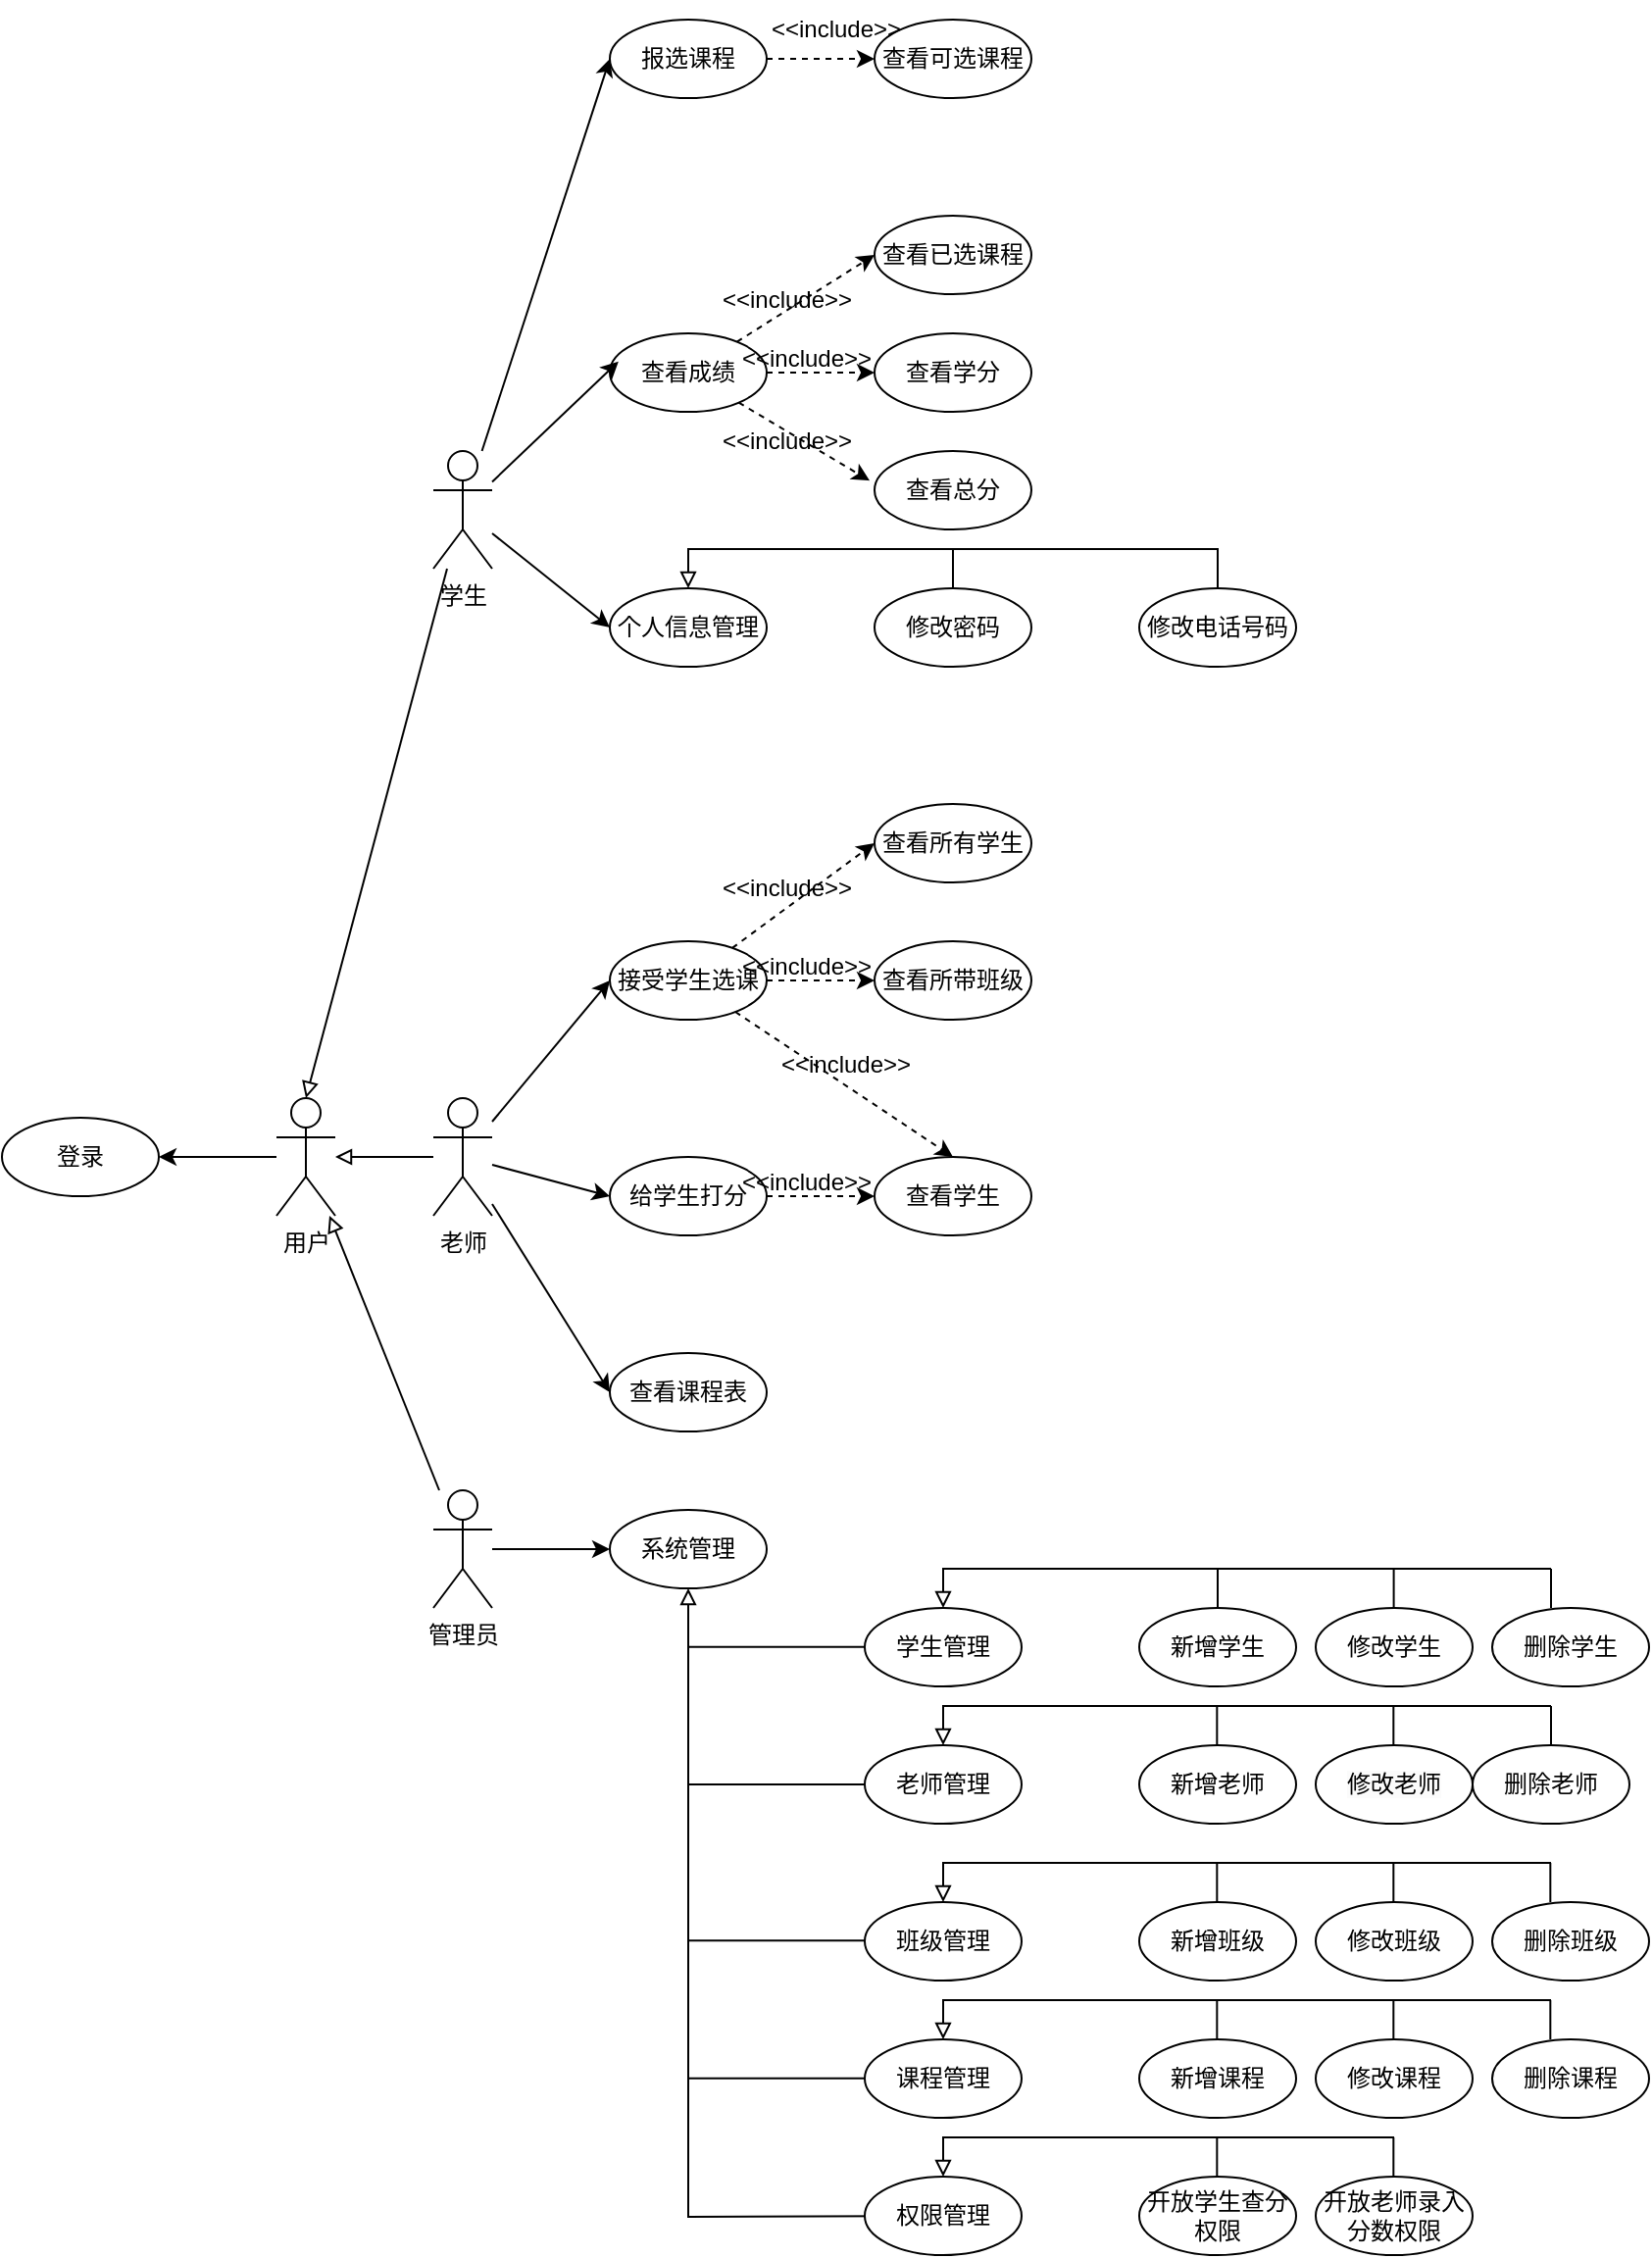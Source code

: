 <mxfile version="22.0.8" type="github">
  <diagram name="第 1 页" id="o95YDa0_Lt3zoPjD2e6J">
    <mxGraphModel dx="1430" dy="5505" grid="1" gridSize="10" guides="1" tooltips="1" connect="1" arrows="1" fold="1" page="1" pageScale="1" pageWidth="3300" pageHeight="4681" math="0" shadow="0">
      <root>
        <mxCell id="0" />
        <mxCell id="1" parent="0" />
        <mxCell id="TT_G2-b0IoefHVLwX0Ed-122" style="rounded=0;orthogonalLoop=1;jettySize=auto;html=1;entryX=0;entryY=0.5;entryDx=0;entryDy=0;" edge="1" parent="1" source="TT_G2-b0IoefHVLwX0Ed-2" target="TT_G2-b0IoefHVLwX0Ed-119">
          <mxGeometry relative="1" as="geometry" />
        </mxCell>
        <mxCell id="TT_G2-b0IoefHVLwX0Ed-124" style="rounded=0;orthogonalLoop=1;jettySize=auto;html=1;entryX=0;entryY=0.5;entryDx=0;entryDy=0;" edge="1" parent="1" source="TT_G2-b0IoefHVLwX0Ed-2" target="TT_G2-b0IoefHVLwX0Ed-121">
          <mxGeometry relative="1" as="geometry" />
        </mxCell>
        <mxCell id="TT_G2-b0IoefHVLwX0Ed-2" value="学生" style="shape=umlActor;verticalLabelPosition=bottom;verticalAlign=top;html=1;outlineConnect=0;" vertex="1" parent="1">
          <mxGeometry x="260" y="140" width="30" height="60" as="geometry" />
        </mxCell>
        <mxCell id="TT_G2-b0IoefHVLwX0Ed-149" style="rounded=0;orthogonalLoop=1;jettySize=auto;html=1;entryX=0;entryY=0.5;entryDx=0;entryDy=0;" edge="1" parent="1" source="TT_G2-b0IoefHVLwX0Ed-5" target="TT_G2-b0IoefHVLwX0Ed-146">
          <mxGeometry relative="1" as="geometry" />
        </mxCell>
        <mxCell id="TT_G2-b0IoefHVLwX0Ed-150" style="rounded=0;orthogonalLoop=1;jettySize=auto;html=1;entryX=0;entryY=0.5;entryDx=0;entryDy=0;" edge="1" parent="1" source="TT_G2-b0IoefHVLwX0Ed-5" target="TT_G2-b0IoefHVLwX0Ed-148">
          <mxGeometry relative="1" as="geometry" />
        </mxCell>
        <mxCell id="TT_G2-b0IoefHVLwX0Ed-151" style="rounded=0;orthogonalLoop=1;jettySize=auto;html=1;entryX=0;entryY=0.5;entryDx=0;entryDy=0;" edge="1" parent="1" source="TT_G2-b0IoefHVLwX0Ed-5" target="TT_G2-b0IoefHVLwX0Ed-147">
          <mxGeometry relative="1" as="geometry" />
        </mxCell>
        <mxCell id="TT_G2-b0IoefHVLwX0Ed-192" value="" style="edgeStyle=orthogonalEdgeStyle;rounded=0;orthogonalLoop=1;jettySize=auto;html=1;endArrow=block;endFill=0;" edge="1" parent="1" source="TT_G2-b0IoefHVLwX0Ed-5" target="TT_G2-b0IoefHVLwX0Ed-186">
          <mxGeometry relative="1" as="geometry" />
        </mxCell>
        <mxCell id="TT_G2-b0IoefHVLwX0Ed-5" value="老师" style="shape=umlActor;verticalLabelPosition=bottom;verticalAlign=top;html=1;outlineConnect=0;" vertex="1" parent="1">
          <mxGeometry x="260" y="470" width="30" height="60" as="geometry" />
        </mxCell>
        <mxCell id="TT_G2-b0IoefHVLwX0Ed-72" style="edgeStyle=orthogonalEdgeStyle;rounded=0;orthogonalLoop=1;jettySize=auto;html=1;entryX=0;entryY=0.5;entryDx=0;entryDy=0;" edge="1" parent="1" source="TT_G2-b0IoefHVLwX0Ed-73" target="TT_G2-b0IoefHVLwX0Ed-114">
          <mxGeometry relative="1" as="geometry" />
        </mxCell>
        <mxCell id="TT_G2-b0IoefHVLwX0Ed-187" style="rounded=0;orthogonalLoop=1;jettySize=auto;html=1;endArrow=block;endFill=0;" edge="1" parent="1" source="TT_G2-b0IoefHVLwX0Ed-73" target="TT_G2-b0IoefHVLwX0Ed-186">
          <mxGeometry relative="1" as="geometry">
            <mxPoint x="200" y="600" as="targetPoint" />
          </mxGeometry>
        </mxCell>
        <mxCell id="TT_G2-b0IoefHVLwX0Ed-73" value="管理员" style="shape=umlActor;verticalLabelPosition=bottom;verticalAlign=top;html=1;outlineConnect=0;" vertex="1" parent="1">
          <mxGeometry x="260" y="670" width="30" height="60" as="geometry" />
        </mxCell>
        <mxCell id="TT_G2-b0IoefHVLwX0Ed-74" style="edgeStyle=orthogonalEdgeStyle;rounded=0;orthogonalLoop=1;jettySize=auto;html=1;endArrow=none;endFill=0;" edge="1" parent="1" source="TT_G2-b0IoefHVLwX0Ed-75">
          <mxGeometry relative="1" as="geometry">
            <mxPoint x="660" y="710" as="targetPoint" />
          </mxGeometry>
        </mxCell>
        <mxCell id="TT_G2-b0IoefHVLwX0Ed-75" value="新增学生" style="ellipse;whiteSpace=wrap;html=1;" vertex="1" parent="1">
          <mxGeometry x="620" y="730" width="80" height="40" as="geometry" />
        </mxCell>
        <mxCell id="TT_G2-b0IoefHVLwX0Ed-76" value="学生管理" style="ellipse;whiteSpace=wrap;html=1;" vertex="1" parent="1">
          <mxGeometry x="480" y="730" width="80" height="40" as="geometry" />
        </mxCell>
        <mxCell id="TT_G2-b0IoefHVLwX0Ed-77" value="开放老师录入分数权限" style="ellipse;whiteSpace=wrap;html=1;" vertex="1" parent="1">
          <mxGeometry x="710" y="1020" width="80" height="40" as="geometry" />
        </mxCell>
        <mxCell id="TT_G2-b0IoefHVLwX0Ed-78" value="删除老师" style="ellipse;whiteSpace=wrap;html=1;" vertex="1" parent="1">
          <mxGeometry x="790" y="800" width="80" height="40" as="geometry" />
        </mxCell>
        <mxCell id="TT_G2-b0IoefHVLwX0Ed-79" value="&lt;span style=&quot;color: rgb(0, 0, 0); font-family: Helvetica; font-size: 12px; font-style: normal; font-variant-ligatures: normal; font-variant-caps: normal; font-weight: 400; letter-spacing: normal; orphans: 2; text-align: center; text-indent: 0px; text-transform: none; widows: 2; word-spacing: 0px; -webkit-text-stroke-width: 0px; background-color: rgb(251, 251, 251); text-decoration-thickness: initial; text-decoration-style: initial; text-decoration-color: initial; float: none; display: inline !important;&quot;&gt;修改老师&lt;/span&gt;" style="ellipse;whiteSpace=wrap;html=1;" vertex="1" parent="1">
          <mxGeometry x="710" y="800" width="80" height="40" as="geometry" />
        </mxCell>
        <mxCell id="TT_G2-b0IoefHVLwX0Ed-80" value="新增老师" style="ellipse;whiteSpace=wrap;html=1;" vertex="1" parent="1">
          <mxGeometry x="620" y="800" width="80" height="40" as="geometry" />
        </mxCell>
        <mxCell id="TT_G2-b0IoefHVLwX0Ed-82" value="删除学生" style="ellipse;whiteSpace=wrap;html=1;" vertex="1" parent="1">
          <mxGeometry x="800" y="730" width="80" height="40" as="geometry" />
        </mxCell>
        <mxCell id="TT_G2-b0IoefHVLwX0Ed-83" value="修改学生" style="ellipse;whiteSpace=wrap;html=1;" vertex="1" parent="1">
          <mxGeometry x="710" y="730" width="80" height="40" as="geometry" />
        </mxCell>
        <mxCell id="TT_G2-b0IoefHVLwX0Ed-84" value="开放学生查分权限" style="ellipse;whiteSpace=wrap;html=1;" vertex="1" parent="1">
          <mxGeometry x="620" y="1020" width="80" height="40" as="geometry" />
        </mxCell>
        <mxCell id="TT_G2-b0IoefHVLwX0Ed-85" value="删除课程" style="ellipse;whiteSpace=wrap;html=1;" vertex="1" parent="1">
          <mxGeometry x="800" y="950" width="80" height="40" as="geometry" />
        </mxCell>
        <mxCell id="TT_G2-b0IoefHVLwX0Ed-86" value="修改课程" style="ellipse;whiteSpace=wrap;html=1;" vertex="1" parent="1">
          <mxGeometry x="710" y="950" width="80" height="40" as="geometry" />
        </mxCell>
        <mxCell id="TT_G2-b0IoefHVLwX0Ed-87" value="新增课程" style="ellipse;whiteSpace=wrap;html=1;" vertex="1" parent="1">
          <mxGeometry x="620" y="950" width="80" height="40" as="geometry" />
        </mxCell>
        <mxCell id="TT_G2-b0IoefHVLwX0Ed-88" value="删除班级" style="ellipse;whiteSpace=wrap;html=1;" vertex="1" parent="1">
          <mxGeometry x="800" y="880" width="80" height="40" as="geometry" />
        </mxCell>
        <mxCell id="TT_G2-b0IoefHVLwX0Ed-89" value="修改班级" style="ellipse;whiteSpace=wrap;html=1;" vertex="1" parent="1">
          <mxGeometry x="710" y="880" width="80" height="40" as="geometry" />
        </mxCell>
        <mxCell id="TT_G2-b0IoefHVLwX0Ed-90" value="新增班级" style="ellipse;whiteSpace=wrap;html=1;" vertex="1" parent="1">
          <mxGeometry x="620" y="880" width="80" height="40" as="geometry" />
        </mxCell>
        <mxCell id="TT_G2-b0IoefHVLwX0Ed-91" style="edgeStyle=orthogonalEdgeStyle;rounded=0;orthogonalLoop=1;jettySize=auto;html=1;endArrow=none;endFill=0;" edge="1" parent="1">
          <mxGeometry relative="1" as="geometry">
            <mxPoint x="749.8" y="710" as="targetPoint" />
            <mxPoint x="749.8" y="730" as="sourcePoint" />
          </mxGeometry>
        </mxCell>
        <mxCell id="TT_G2-b0IoefHVLwX0Ed-92" style="edgeStyle=orthogonalEdgeStyle;rounded=0;orthogonalLoop=1;jettySize=auto;html=1;endArrow=none;endFill=0;" edge="1" parent="1">
          <mxGeometry relative="1" as="geometry">
            <mxPoint x="830" y="710" as="targetPoint" />
            <mxPoint x="830" y="730" as="sourcePoint" />
          </mxGeometry>
        </mxCell>
        <mxCell id="TT_G2-b0IoefHVLwX0Ed-93" style="edgeStyle=orthogonalEdgeStyle;rounded=0;orthogonalLoop=1;jettySize=auto;html=1;entryX=0.5;entryY=0;entryDx=0;entryDy=0;startArrow=none;startFill=0;endArrow=block;endFill=0;" edge="1" parent="1">
          <mxGeometry relative="1" as="geometry">
            <mxPoint x="830" y="780" as="sourcePoint" />
            <mxPoint x="520" y="800" as="targetPoint" />
            <Array as="points">
              <mxPoint x="520" y="780" />
            </Array>
          </mxGeometry>
        </mxCell>
        <mxCell id="TT_G2-b0IoefHVLwX0Ed-94" style="edgeStyle=orthogonalEdgeStyle;rounded=0;orthogonalLoop=1;jettySize=auto;html=1;endArrow=none;endFill=0;" edge="1" parent="1">
          <mxGeometry relative="1" as="geometry">
            <mxPoint x="659.66" y="860" as="targetPoint" />
            <mxPoint x="659.66" y="880" as="sourcePoint" />
          </mxGeometry>
        </mxCell>
        <mxCell id="TT_G2-b0IoefHVLwX0Ed-95" style="edgeStyle=orthogonalEdgeStyle;rounded=0;orthogonalLoop=1;jettySize=auto;html=1;endArrow=none;endFill=0;" edge="1" parent="1">
          <mxGeometry relative="1" as="geometry">
            <mxPoint x="829.66" y="860" as="targetPoint" />
            <mxPoint x="829.66" y="880" as="sourcePoint" />
          </mxGeometry>
        </mxCell>
        <mxCell id="TT_G2-b0IoefHVLwX0Ed-96" style="edgeStyle=orthogonalEdgeStyle;rounded=0;orthogonalLoop=1;jettySize=auto;html=1;endArrow=none;endFill=0;" edge="1" parent="1">
          <mxGeometry relative="1" as="geometry">
            <mxPoint x="749.66" y="860" as="targetPoint" />
            <mxPoint x="749.66" y="880" as="sourcePoint" />
          </mxGeometry>
        </mxCell>
        <mxCell id="TT_G2-b0IoefHVLwX0Ed-97" style="edgeStyle=orthogonalEdgeStyle;rounded=0;orthogonalLoop=1;jettySize=auto;html=1;endArrow=none;endFill=0;" edge="1" parent="1">
          <mxGeometry relative="1" as="geometry">
            <mxPoint x="659.66" y="780" as="targetPoint" />
            <mxPoint x="659.66" y="800" as="sourcePoint" />
          </mxGeometry>
        </mxCell>
        <mxCell id="TT_G2-b0IoefHVLwX0Ed-98" style="edgeStyle=orthogonalEdgeStyle;rounded=0;orthogonalLoop=1;jettySize=auto;html=1;endArrow=none;endFill=0;" edge="1" parent="1">
          <mxGeometry relative="1" as="geometry">
            <mxPoint x="749.66" y="780" as="targetPoint" />
            <mxPoint x="749.66" y="800" as="sourcePoint" />
          </mxGeometry>
        </mxCell>
        <mxCell id="TT_G2-b0IoefHVLwX0Ed-99" style="edgeStyle=orthogonalEdgeStyle;rounded=0;orthogonalLoop=1;jettySize=auto;html=1;endArrow=none;endFill=0;" edge="1" parent="1">
          <mxGeometry relative="1" as="geometry">
            <mxPoint x="830" y="780" as="targetPoint" />
            <mxPoint x="830" y="800" as="sourcePoint" />
          </mxGeometry>
        </mxCell>
        <mxCell id="TT_G2-b0IoefHVLwX0Ed-100" value="老师管理" style="ellipse;whiteSpace=wrap;html=1;" vertex="1" parent="1">
          <mxGeometry x="480" y="800" width="80" height="40" as="geometry" />
        </mxCell>
        <mxCell id="TT_G2-b0IoefHVLwX0Ed-101" value="班级管理" style="ellipse;whiteSpace=wrap;html=1;" vertex="1" parent="1">
          <mxGeometry x="480" y="880" width="80" height="40" as="geometry" />
        </mxCell>
        <mxCell id="TT_G2-b0IoefHVLwX0Ed-103" value="课程管理" style="ellipse;whiteSpace=wrap;html=1;" vertex="1" parent="1">
          <mxGeometry x="480" y="950" width="80" height="40" as="geometry" />
        </mxCell>
        <mxCell id="TT_G2-b0IoefHVLwX0Ed-104" style="edgeStyle=orthogonalEdgeStyle;rounded=0;orthogonalLoop=1;jettySize=auto;html=1;endArrow=block;endFill=0;entryX=0.5;entryY=1;entryDx=0;entryDy=0;" edge="1" parent="1" target="TT_G2-b0IoefHVLwX0Ed-114">
          <mxGeometry relative="1" as="geometry">
            <mxPoint x="530" y="1040" as="sourcePoint" />
            <mxPoint x="390" y="740" as="targetPoint" />
          </mxGeometry>
        </mxCell>
        <mxCell id="TT_G2-b0IoefHVLwX0Ed-105" value="权限管理" style="ellipse;whiteSpace=wrap;html=1;" vertex="1" parent="1">
          <mxGeometry x="480" y="1020" width="80" height="40" as="geometry" />
        </mxCell>
        <mxCell id="TT_G2-b0IoefHVLwX0Ed-107" style="edgeStyle=orthogonalEdgeStyle;rounded=0;orthogonalLoop=1;jettySize=auto;html=1;endArrow=none;endFill=0;" edge="1" parent="1">
          <mxGeometry relative="1" as="geometry">
            <mxPoint x="659.66" y="1000" as="targetPoint" />
            <mxPoint x="659.66" y="1020" as="sourcePoint" />
          </mxGeometry>
        </mxCell>
        <mxCell id="TT_G2-b0IoefHVLwX0Ed-108" style="edgeStyle=orthogonalEdgeStyle;rounded=0;orthogonalLoop=1;jettySize=auto;html=1;endArrow=none;endFill=0;" edge="1" parent="1">
          <mxGeometry relative="1" as="geometry">
            <mxPoint x="749.66" y="1000" as="targetPoint" />
            <mxPoint x="749.66" y="1020" as="sourcePoint" />
          </mxGeometry>
        </mxCell>
        <mxCell id="TT_G2-b0IoefHVLwX0Ed-109" style="edgeStyle=orthogonalEdgeStyle;rounded=0;orthogonalLoop=1;jettySize=auto;html=1;endArrow=none;endFill=0;" edge="1" parent="1">
          <mxGeometry relative="1" as="geometry">
            <mxPoint x="829.66" y="930" as="targetPoint" />
            <mxPoint x="829.66" y="950" as="sourcePoint" />
          </mxGeometry>
        </mxCell>
        <mxCell id="TT_G2-b0IoefHVLwX0Ed-110" style="edgeStyle=orthogonalEdgeStyle;rounded=0;orthogonalLoop=1;jettySize=auto;html=1;endArrow=none;endFill=0;" edge="1" parent="1">
          <mxGeometry relative="1" as="geometry">
            <mxPoint x="659.66" y="930" as="targetPoint" />
            <mxPoint x="659.66" y="950" as="sourcePoint" />
          </mxGeometry>
        </mxCell>
        <mxCell id="TT_G2-b0IoefHVLwX0Ed-111" style="edgeStyle=orthogonalEdgeStyle;rounded=0;orthogonalLoop=1;jettySize=auto;html=1;endArrow=none;endFill=0;" edge="1" parent="1">
          <mxGeometry relative="1" as="geometry">
            <mxPoint x="749.66" y="930" as="targetPoint" />
            <mxPoint x="749.66" y="950" as="sourcePoint" />
          </mxGeometry>
        </mxCell>
        <mxCell id="TT_G2-b0IoefHVLwX0Ed-112" style="edgeStyle=orthogonalEdgeStyle;rounded=0;orthogonalLoop=1;jettySize=auto;html=1;entryX=0.5;entryY=0;entryDx=0;entryDy=0;startArrow=none;startFill=0;endArrow=block;endFill=0;" edge="1" parent="1">
          <mxGeometry relative="1" as="geometry">
            <mxPoint x="830" y="930" as="sourcePoint" />
            <mxPoint x="520" y="950" as="targetPoint" />
            <Array as="points">
              <mxPoint x="520" y="930" />
            </Array>
          </mxGeometry>
        </mxCell>
        <mxCell id="TT_G2-b0IoefHVLwX0Ed-113" style="edgeStyle=orthogonalEdgeStyle;rounded=0;orthogonalLoop=1;jettySize=auto;html=1;entryX=0.5;entryY=0;entryDx=0;entryDy=0;startArrow=none;startFill=0;endArrow=block;endFill=0;" edge="1" parent="1">
          <mxGeometry relative="1" as="geometry">
            <mxPoint x="750" y="1000" as="sourcePoint" />
            <mxPoint x="520" y="1020" as="targetPoint" />
            <Array as="points">
              <mxPoint x="520" y="1000" />
            </Array>
          </mxGeometry>
        </mxCell>
        <mxCell id="TT_G2-b0IoefHVLwX0Ed-114" value="系统管理" style="ellipse;whiteSpace=wrap;html=1;" vertex="1" parent="1">
          <mxGeometry x="350" y="680" width="80" height="40" as="geometry" />
        </mxCell>
        <mxCell id="TT_G2-b0IoefHVLwX0Ed-143" value="" style="edgeStyle=orthogonalEdgeStyle;rounded=0;orthogonalLoop=1;jettySize=auto;html=1;dashed=1;" edge="1" parent="1" source="TT_G2-b0IoefHVLwX0Ed-119" target="TT_G2-b0IoefHVLwX0Ed-142">
          <mxGeometry relative="1" as="geometry" />
        </mxCell>
        <mxCell id="TT_G2-b0IoefHVLwX0Ed-119" value="报选课程" style="ellipse;whiteSpace=wrap;html=1;" vertex="1" parent="1">
          <mxGeometry x="350" y="-80" width="80" height="40" as="geometry" />
        </mxCell>
        <mxCell id="TT_G2-b0IoefHVLwX0Ed-134" style="rounded=0;orthogonalLoop=1;jettySize=auto;html=1;entryX=0;entryY=0.5;entryDx=0;entryDy=0;dashed=1;" edge="1" parent="1" source="TT_G2-b0IoefHVLwX0Ed-120" target="TT_G2-b0IoefHVLwX0Ed-125">
          <mxGeometry relative="1" as="geometry" />
        </mxCell>
        <mxCell id="TT_G2-b0IoefHVLwX0Ed-136" style="rounded=0;orthogonalLoop=1;jettySize=auto;html=1;entryX=0;entryY=0.5;entryDx=0;entryDy=0;dashed=1;" edge="1" parent="1" source="TT_G2-b0IoefHVLwX0Ed-120" target="TT_G2-b0IoefHVLwX0Ed-127">
          <mxGeometry relative="1" as="geometry" />
        </mxCell>
        <mxCell id="TT_G2-b0IoefHVLwX0Ed-120" value="查看成绩" style="ellipse;whiteSpace=wrap;html=1;" vertex="1" parent="1">
          <mxGeometry x="350" y="80" width="80" height="40" as="geometry" />
        </mxCell>
        <mxCell id="TT_G2-b0IoefHVLwX0Ed-121" value="个人信息管理" style="ellipse;whiteSpace=wrap;html=1;" vertex="1" parent="1">
          <mxGeometry x="350" y="210" width="80" height="40" as="geometry" />
        </mxCell>
        <mxCell id="TT_G2-b0IoefHVLwX0Ed-123" style="rounded=0;orthogonalLoop=1;jettySize=auto;html=1;entryX=0.055;entryY=0.36;entryDx=0;entryDy=0;entryPerimeter=0;" edge="1" parent="1" source="TT_G2-b0IoefHVLwX0Ed-2" target="TT_G2-b0IoefHVLwX0Ed-120">
          <mxGeometry relative="1" as="geometry" />
        </mxCell>
        <mxCell id="TT_G2-b0IoefHVLwX0Ed-125" value="查看已选课程" style="ellipse;whiteSpace=wrap;html=1;" vertex="1" parent="1">
          <mxGeometry x="485" y="20" width="80" height="40" as="geometry" />
        </mxCell>
        <mxCell id="TT_G2-b0IoefHVLwX0Ed-126" value="查看总分" style="ellipse;whiteSpace=wrap;html=1;" vertex="1" parent="1">
          <mxGeometry x="485" y="140" width="80" height="40" as="geometry" />
        </mxCell>
        <mxCell id="TT_G2-b0IoefHVLwX0Ed-127" value="查看学分" style="ellipse;whiteSpace=wrap;html=1;" vertex="1" parent="1">
          <mxGeometry x="485" y="80" width="80" height="40" as="geometry" />
        </mxCell>
        <mxCell id="TT_G2-b0IoefHVLwX0Ed-130" style="edgeStyle=orthogonalEdgeStyle;rounded=0;orthogonalLoop=1;jettySize=auto;html=1;entryX=0.5;entryY=0;entryDx=0;entryDy=0;endArrow=block;endFill=0;" edge="1" parent="1" source="TT_G2-b0IoefHVLwX0Ed-128" target="TT_G2-b0IoefHVLwX0Ed-121">
          <mxGeometry relative="1" as="geometry">
            <Array as="points">
              <mxPoint x="660" y="190" />
              <mxPoint x="390" y="190" />
            </Array>
          </mxGeometry>
        </mxCell>
        <mxCell id="TT_G2-b0IoefHVLwX0Ed-128" value="修改电话号码" style="ellipse;whiteSpace=wrap;html=1;" vertex="1" parent="1">
          <mxGeometry x="620" y="210" width="80" height="40" as="geometry" />
        </mxCell>
        <mxCell id="TT_G2-b0IoefHVLwX0Ed-132" style="edgeStyle=orthogonalEdgeStyle;rounded=0;orthogonalLoop=1;jettySize=auto;html=1;endArrow=none;endFill=0;" edge="1" parent="1" source="TT_G2-b0IoefHVLwX0Ed-129">
          <mxGeometry relative="1" as="geometry">
            <mxPoint x="500" y="190" as="targetPoint" />
          </mxGeometry>
        </mxCell>
        <mxCell id="TT_G2-b0IoefHVLwX0Ed-129" value="修改密码" style="ellipse;whiteSpace=wrap;html=1;" vertex="1" parent="1">
          <mxGeometry x="485" y="210" width="80" height="40" as="geometry" />
        </mxCell>
        <mxCell id="TT_G2-b0IoefHVLwX0Ed-137" style="rounded=0;orthogonalLoop=1;jettySize=auto;html=1;entryX=-0.031;entryY=0.378;entryDx=0;entryDy=0;entryPerimeter=0;dashed=1;" edge="1" parent="1" source="TT_G2-b0IoefHVLwX0Ed-120" target="TT_G2-b0IoefHVLwX0Ed-126">
          <mxGeometry relative="1" as="geometry" />
        </mxCell>
        <mxCell id="TT_G2-b0IoefHVLwX0Ed-139" value="&amp;lt;&amp;lt;include&amp;gt;&amp;gt;" style="text;html=1;align=center;verticalAlign=middle;resizable=0;points=[];autosize=1;strokeColor=none;fillColor=none;" vertex="1" parent="1">
          <mxGeometry x="395" y="48" width="90" height="30" as="geometry" />
        </mxCell>
        <mxCell id="TT_G2-b0IoefHVLwX0Ed-140" value="&amp;lt;&amp;lt;include&amp;gt;&amp;gt;" style="text;html=1;align=center;verticalAlign=middle;resizable=0;points=[];autosize=1;strokeColor=none;fillColor=none;" vertex="1" parent="1">
          <mxGeometry x="405" y="78" width="90" height="30" as="geometry" />
        </mxCell>
        <mxCell id="TT_G2-b0IoefHVLwX0Ed-141" value="&amp;lt;&amp;lt;include&amp;gt;&amp;gt;" style="text;html=1;align=center;verticalAlign=middle;resizable=0;points=[];autosize=1;strokeColor=none;fillColor=none;" vertex="1" parent="1">
          <mxGeometry x="395" y="120" width="90" height="30" as="geometry" />
        </mxCell>
        <mxCell id="TT_G2-b0IoefHVLwX0Ed-142" value="查看可选课程" style="ellipse;whiteSpace=wrap;html=1;" vertex="1" parent="1">
          <mxGeometry x="485" y="-80" width="80" height="40" as="geometry" />
        </mxCell>
        <mxCell id="TT_G2-b0IoefHVLwX0Ed-145" value="&amp;lt;&amp;lt;include&amp;gt;&amp;gt;" style="text;html=1;align=center;verticalAlign=middle;resizable=0;points=[];autosize=1;strokeColor=none;fillColor=none;" vertex="1" parent="1">
          <mxGeometry x="420" y="-90" width="90" height="30" as="geometry" />
        </mxCell>
        <mxCell id="TT_G2-b0IoefHVLwX0Ed-154" style="rounded=0;orthogonalLoop=1;jettySize=auto;html=1;entryX=0;entryY=0.5;entryDx=0;entryDy=0;dashed=1;" edge="1" parent="1" source="TT_G2-b0IoefHVLwX0Ed-146" target="TT_G2-b0IoefHVLwX0Ed-152">
          <mxGeometry relative="1" as="geometry" />
        </mxCell>
        <mxCell id="TT_G2-b0IoefHVLwX0Ed-155" style="edgeStyle=orthogonalEdgeStyle;rounded=0;orthogonalLoop=1;jettySize=auto;html=1;entryX=0;entryY=0.5;entryDx=0;entryDy=0;dashed=1;" edge="1" parent="1" source="TT_G2-b0IoefHVLwX0Ed-146" target="TT_G2-b0IoefHVLwX0Ed-153">
          <mxGeometry relative="1" as="geometry" />
        </mxCell>
        <mxCell id="TT_G2-b0IoefHVLwX0Ed-184" style="rounded=0;orthogonalLoop=1;jettySize=auto;html=1;entryX=0.5;entryY=0;entryDx=0;entryDy=0;dashed=1;" edge="1" parent="1" source="TT_G2-b0IoefHVLwX0Ed-146" target="TT_G2-b0IoefHVLwX0Ed-181">
          <mxGeometry relative="1" as="geometry" />
        </mxCell>
        <mxCell id="TT_G2-b0IoefHVLwX0Ed-146" value="接受学生选课" style="ellipse;whiteSpace=wrap;html=1;" vertex="1" parent="1">
          <mxGeometry x="350" y="390" width="80" height="40" as="geometry" />
        </mxCell>
        <mxCell id="TT_G2-b0IoefHVLwX0Ed-147" value="查看课程表" style="ellipse;whiteSpace=wrap;html=1;" vertex="1" parent="1">
          <mxGeometry x="350" y="600" width="80" height="40" as="geometry" />
        </mxCell>
        <mxCell id="TT_G2-b0IoefHVLwX0Ed-182" value="" style="edgeStyle=orthogonalEdgeStyle;rounded=0;orthogonalLoop=1;jettySize=auto;html=1;dashed=1;" edge="1" parent="1" source="TT_G2-b0IoefHVLwX0Ed-148" target="TT_G2-b0IoefHVLwX0Ed-181">
          <mxGeometry relative="1" as="geometry" />
        </mxCell>
        <mxCell id="TT_G2-b0IoefHVLwX0Ed-148" value="给学生打分" style="ellipse;whiteSpace=wrap;html=1;" vertex="1" parent="1">
          <mxGeometry x="350" y="500" width="80" height="40" as="geometry" />
        </mxCell>
        <mxCell id="TT_G2-b0IoefHVLwX0Ed-152" value="查看所有学生" style="ellipse;whiteSpace=wrap;html=1;" vertex="1" parent="1">
          <mxGeometry x="485" y="320" width="80" height="40" as="geometry" />
        </mxCell>
        <mxCell id="TT_G2-b0IoefHVLwX0Ed-153" value="查看所带班级" style="ellipse;whiteSpace=wrap;html=1;" vertex="1" parent="1">
          <mxGeometry x="485" y="390" width="80" height="40" as="geometry" />
        </mxCell>
        <mxCell id="TT_G2-b0IoefHVLwX0Ed-156" value="&amp;lt;&amp;lt;include&amp;gt;&amp;gt;" style="text;html=1;align=center;verticalAlign=middle;resizable=0;points=[];autosize=1;strokeColor=none;fillColor=none;" vertex="1" parent="1">
          <mxGeometry x="395" y="348" width="90" height="30" as="geometry" />
        </mxCell>
        <mxCell id="TT_G2-b0IoefHVLwX0Ed-157" value="&amp;lt;&amp;lt;include&amp;gt;&amp;gt;" style="text;html=1;align=center;verticalAlign=middle;resizable=0;points=[];autosize=1;strokeColor=none;fillColor=none;" vertex="1" parent="1">
          <mxGeometry x="405" y="388" width="90" height="30" as="geometry" />
        </mxCell>
        <mxCell id="TT_G2-b0IoefHVLwX0Ed-173" style="edgeStyle=orthogonalEdgeStyle;rounded=0;orthogonalLoop=1;jettySize=auto;html=1;endArrow=none;endFill=0;exitX=0;exitY=0.5;exitDx=0;exitDy=0;" edge="1" parent="1">
          <mxGeometry relative="1" as="geometry">
            <mxPoint x="390" y="820" as="targetPoint" />
            <mxPoint x="480" y="820" as="sourcePoint" />
          </mxGeometry>
        </mxCell>
        <mxCell id="TT_G2-b0IoefHVLwX0Ed-174" style="edgeStyle=orthogonalEdgeStyle;rounded=0;orthogonalLoop=1;jettySize=auto;html=1;endArrow=none;endFill=0;exitX=0;exitY=0.5;exitDx=0;exitDy=0;" edge="1" parent="1">
          <mxGeometry relative="1" as="geometry">
            <mxPoint x="390" y="749.83" as="targetPoint" />
            <mxPoint x="480" y="749.83" as="sourcePoint" />
          </mxGeometry>
        </mxCell>
        <mxCell id="TT_G2-b0IoefHVLwX0Ed-175" style="edgeStyle=orthogonalEdgeStyle;rounded=0;orthogonalLoop=1;jettySize=auto;html=1;endArrow=none;endFill=0;exitX=0;exitY=0.5;exitDx=0;exitDy=0;" edge="1" parent="1">
          <mxGeometry relative="1" as="geometry">
            <mxPoint x="390" y="899.66" as="targetPoint" />
            <mxPoint x="480" y="899.66" as="sourcePoint" />
          </mxGeometry>
        </mxCell>
        <mxCell id="TT_G2-b0IoefHVLwX0Ed-176" style="edgeStyle=orthogonalEdgeStyle;rounded=0;orthogonalLoop=1;jettySize=auto;html=1;endArrow=none;endFill=0;exitX=0;exitY=0.5;exitDx=0;exitDy=0;" edge="1" parent="1">
          <mxGeometry relative="1" as="geometry">
            <mxPoint x="390" y="969.83" as="targetPoint" />
            <mxPoint x="480" y="969.83" as="sourcePoint" />
          </mxGeometry>
        </mxCell>
        <mxCell id="TT_G2-b0IoefHVLwX0Ed-179" style="edgeStyle=orthogonalEdgeStyle;rounded=0;orthogonalLoop=1;jettySize=auto;html=1;entryX=0.5;entryY=0;entryDx=0;entryDy=0;startArrow=none;startFill=0;endArrow=block;endFill=0;" edge="1" parent="1">
          <mxGeometry relative="1" as="geometry">
            <mxPoint x="830" y="710" as="sourcePoint" />
            <mxPoint x="520" y="730" as="targetPoint" />
            <Array as="points">
              <mxPoint x="520" y="710" />
            </Array>
          </mxGeometry>
        </mxCell>
        <mxCell id="TT_G2-b0IoefHVLwX0Ed-180" style="edgeStyle=orthogonalEdgeStyle;rounded=0;orthogonalLoop=1;jettySize=auto;html=1;entryX=0.5;entryY=0;entryDx=0;entryDy=0;startArrow=none;startFill=0;endArrow=block;endFill=0;" edge="1" parent="1">
          <mxGeometry relative="1" as="geometry">
            <mxPoint x="830" y="860" as="sourcePoint" />
            <mxPoint x="520" y="880" as="targetPoint" />
            <Array as="points">
              <mxPoint x="520" y="860" />
            </Array>
          </mxGeometry>
        </mxCell>
        <mxCell id="TT_G2-b0IoefHVLwX0Ed-181" value="查看学生" style="ellipse;whiteSpace=wrap;html=1;" vertex="1" parent="1">
          <mxGeometry x="485" y="500" width="80" height="40" as="geometry" />
        </mxCell>
        <mxCell id="TT_G2-b0IoefHVLwX0Ed-183" value="&amp;lt;&amp;lt;include&amp;gt;&amp;gt;" style="text;html=1;align=center;verticalAlign=middle;resizable=0;points=[];autosize=1;strokeColor=none;fillColor=none;" vertex="1" parent="1">
          <mxGeometry x="405" y="498" width="90" height="30" as="geometry" />
        </mxCell>
        <mxCell id="TT_G2-b0IoefHVLwX0Ed-185" value="&amp;lt;&amp;lt;include&amp;gt;&amp;gt;" style="text;html=1;align=center;verticalAlign=middle;resizable=0;points=[];autosize=1;strokeColor=none;fillColor=none;" vertex="1" parent="1">
          <mxGeometry x="425" y="438" width="90" height="30" as="geometry" />
        </mxCell>
        <mxCell id="TT_G2-b0IoefHVLwX0Ed-194" value="" style="edgeStyle=orthogonalEdgeStyle;rounded=0;orthogonalLoop=1;jettySize=auto;html=1;" edge="1" parent="1" source="TT_G2-b0IoefHVLwX0Ed-186" target="TT_G2-b0IoefHVLwX0Ed-193">
          <mxGeometry relative="1" as="geometry" />
        </mxCell>
        <mxCell id="TT_G2-b0IoefHVLwX0Ed-186" value="用户" style="shape=umlActor;verticalLabelPosition=bottom;verticalAlign=top;html=1;outlineConnect=0;" vertex="1" parent="1">
          <mxGeometry x="180" y="470" width="30" height="60" as="geometry" />
        </mxCell>
        <mxCell id="TT_G2-b0IoefHVLwX0Ed-191" style="rounded=0;orthogonalLoop=1;jettySize=auto;html=1;entryX=0.5;entryY=0;entryDx=0;entryDy=0;entryPerimeter=0;endArrow=block;endFill=0;" edge="1" parent="1" source="TT_G2-b0IoefHVLwX0Ed-2" target="TT_G2-b0IoefHVLwX0Ed-186">
          <mxGeometry relative="1" as="geometry" />
        </mxCell>
        <mxCell id="TT_G2-b0IoefHVLwX0Ed-193" value="登录" style="ellipse;whiteSpace=wrap;html=1;" vertex="1" parent="1">
          <mxGeometry x="40" y="480" width="80" height="40" as="geometry" />
        </mxCell>
      </root>
    </mxGraphModel>
  </diagram>
</mxfile>

